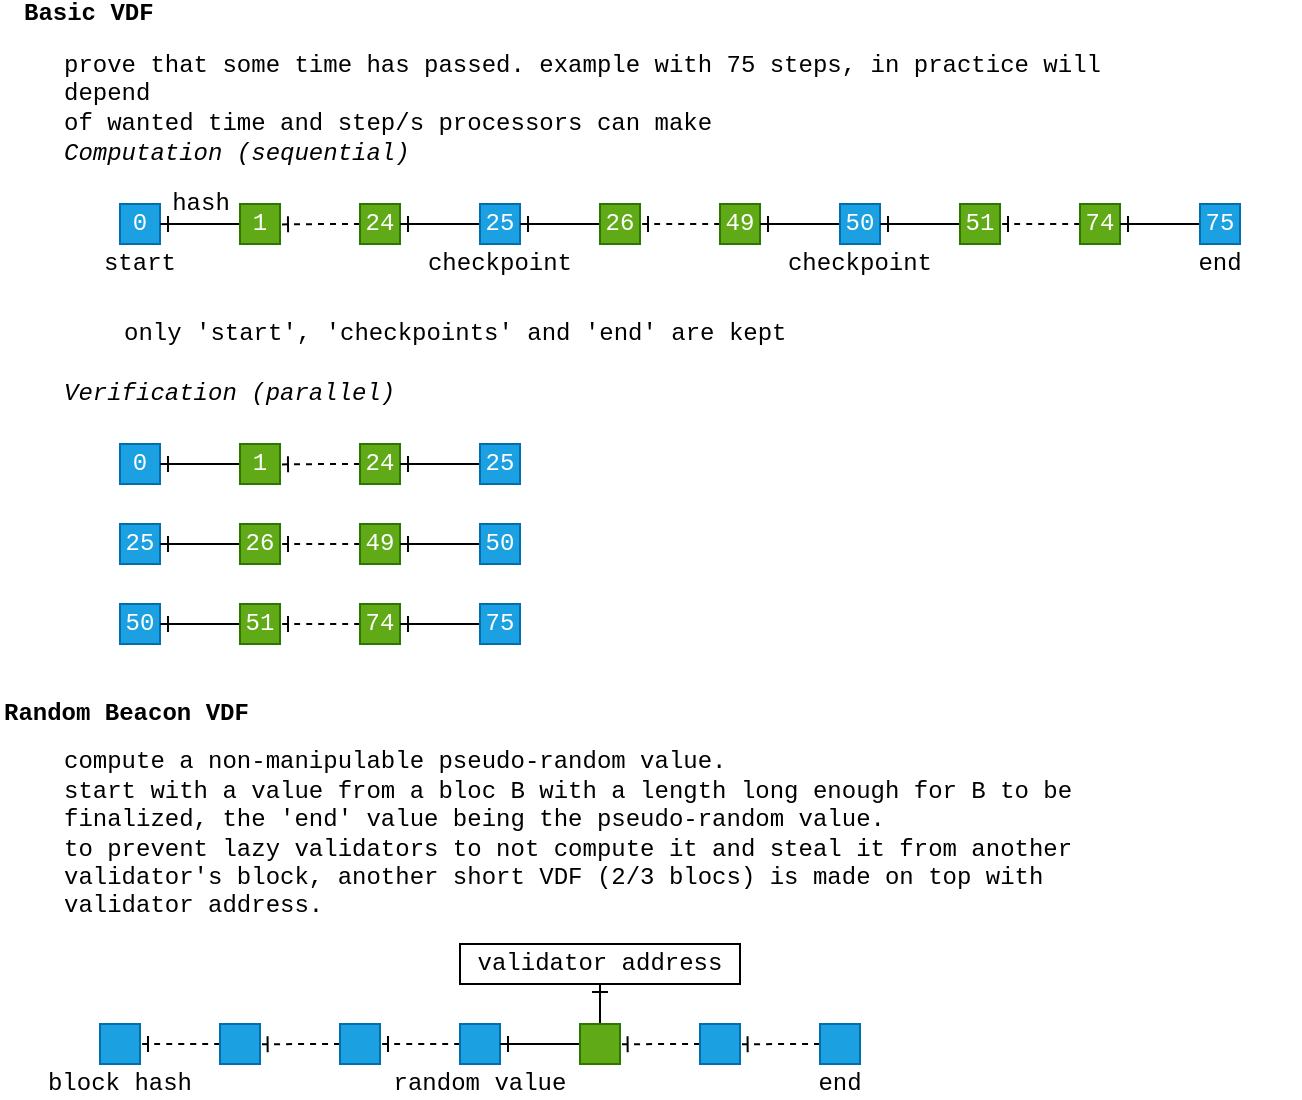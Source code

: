 <mxfile version="11.1.4" type="device"><diagram id="0IkJBYRySRhvZSqB7G8I" name="Page-1"><mxGraphModel dx="1124" dy="637" grid="1" gridSize="5" guides="1" tooltips="1" connect="1" arrows="1" fold="1" page="1" pageScale="1" pageWidth="3300" pageHeight="4681" math="0" shadow="0"><root><mxCell id="0"/><mxCell id="1" parent="0"/><mxCell id="L1woysDf4_F1mEpqBAu_-1" value="Basic VDF" style="text;html=1;strokeColor=none;fillColor=none;align=left;verticalAlign=middle;whiteSpace=wrap;rounded=0;fontFamily=Courier New;fontStyle=1" vertex="1" parent="1"><mxGeometry x="40" y="30" width="220" height="10" as="geometry"/></mxCell><mxCell id="L1woysDf4_F1mEpqBAu_-2" value="0" style="rounded=0;whiteSpace=wrap;html=1;fontFamily=Courier New;align=center;fillColor=#1ba1e2;strokeColor=#006EAF;fontColor=#ffffff;" vertex="1" parent="1"><mxGeometry x="90" y="130" width="20" height="20" as="geometry"/></mxCell><mxCell id="L1woysDf4_F1mEpqBAu_-4" style="edgeStyle=orthogonalEdgeStyle;orthogonalLoop=1;jettySize=auto;html=1;exitX=0;exitY=0.5;exitDx=0;exitDy=0;entryX=1;entryY=0.5;entryDx=0;entryDy=0;fontFamily=Courier New;endArrow=ERone;endFill=0;curved=1;" edge="1" parent="1" source="L1woysDf4_F1mEpqBAu_-3" target="L1woysDf4_F1mEpqBAu_-2"><mxGeometry relative="1" as="geometry"/></mxCell><mxCell id="L1woysDf4_F1mEpqBAu_-5" value="hash" style="text;html=1;resizable=0;points=[];align=center;verticalAlign=middle;labelBackgroundColor=none;fontFamily=Courier New;" vertex="1" connectable="0" parent="L1woysDf4_F1mEpqBAu_-4"><mxGeometry x="0.2" y="-1" relative="1" as="geometry"><mxPoint x="4" y="-9" as="offset"/></mxGeometry></mxCell><mxCell id="L1woysDf4_F1mEpqBAu_-3" value="1" style="rounded=0;whiteSpace=wrap;html=1;fontFamily=Courier New;align=center;fillColor=#60a917;strokeColor=#2D7600;fontColor=#ffffff;" vertex="1" parent="1"><mxGeometry x="150" y="130" width="20" height="20" as="geometry"/></mxCell><mxCell id="L1woysDf4_F1mEpqBAu_-10" style="edgeStyle=orthogonalEdgeStyle;curved=1;orthogonalLoop=1;jettySize=auto;html=1;exitX=0;exitY=0.5;exitDx=0;exitDy=0;entryX=1;entryY=0.5;entryDx=0;entryDy=0;endArrow=ERone;endFill=0;fontFamily=Courier New;dashed=1;" edge="1" parent="1" source="L1woysDf4_F1mEpqBAu_-9"><mxGeometry relative="1" as="geometry"><mxPoint x="170" y="140.2" as="targetPoint"/></mxGeometry></mxCell><mxCell id="L1woysDf4_F1mEpqBAu_-9" value="24" style="rounded=0;whiteSpace=wrap;html=1;fontFamily=Courier New;align=center;fillColor=#60a917;strokeColor=#2D7600;fontColor=#ffffff;" vertex="1" parent="1"><mxGeometry x="210" y="130" width="20" height="20" as="geometry"/></mxCell><mxCell id="L1woysDf4_F1mEpqBAu_-14" style="edgeStyle=orthogonalEdgeStyle;curved=1;orthogonalLoop=1;jettySize=auto;html=1;exitX=0;exitY=0.5;exitDx=0;exitDy=0;entryX=1;entryY=0.5;entryDx=0;entryDy=0;endArrow=ERone;endFill=0;fontFamily=Courier New;" edge="1" parent="1" source="L1woysDf4_F1mEpqBAu_-11" target="L1woysDf4_F1mEpqBAu_-9"><mxGeometry relative="1" as="geometry"/></mxCell><mxCell id="L1woysDf4_F1mEpqBAu_-11" value="25" style="rounded=0;whiteSpace=wrap;html=1;fontFamily=Courier New;align=center;fillColor=#1ba1e2;strokeColor=#006EAF;fontColor=#ffffff;" vertex="1" parent="1"><mxGeometry x="270" y="130" width="20" height="20" as="geometry"/></mxCell><mxCell id="L1woysDf4_F1mEpqBAu_-12" value="start" style="text;html=1;strokeColor=none;fillColor=none;align=center;verticalAlign=middle;whiteSpace=wrap;rounded=0;labelBackgroundColor=none;fontFamily=Courier New;" vertex="1" parent="1"><mxGeometry x="80" y="155" width="40" height="10" as="geometry"/></mxCell><mxCell id="L1woysDf4_F1mEpqBAu_-13" value="checkpoint" style="text;html=1;strokeColor=none;fillColor=none;align=center;verticalAlign=middle;whiteSpace=wrap;rounded=0;labelBackgroundColor=none;fontFamily=Courier New;" vertex="1" parent="1"><mxGeometry x="240" y="155" width="80" height="10" as="geometry"/></mxCell><mxCell id="L1woysDf4_F1mEpqBAu_-16" style="edgeStyle=orthogonalEdgeStyle;curved=1;orthogonalLoop=1;jettySize=auto;html=1;exitX=0;exitY=0.5;exitDx=0;exitDy=0;entryX=1;entryY=0.5;entryDx=0;entryDy=0;endArrow=ERone;endFill=0;fontFamily=Courier New;" edge="1" parent="1" source="L1woysDf4_F1mEpqBAu_-15" target="L1woysDf4_F1mEpqBAu_-11"><mxGeometry relative="1" as="geometry"/></mxCell><mxCell id="L1woysDf4_F1mEpqBAu_-15" value="26" style="rounded=0;whiteSpace=wrap;html=1;fontFamily=Courier New;align=center;fillColor=#60a917;strokeColor=#2D7600;fontColor=#ffffff;" vertex="1" parent="1"><mxGeometry x="330" y="130" width="20" height="20" as="geometry"/></mxCell><mxCell id="L1woysDf4_F1mEpqBAu_-17" style="edgeStyle=orthogonalEdgeStyle;curved=1;orthogonalLoop=1;jettySize=auto;html=1;exitX=0;exitY=0.5;exitDx=0;exitDy=0;entryX=1;entryY=0.5;entryDx=0;entryDy=0;endArrow=ERone;endFill=0;fontFamily=Courier New;dashed=1;" edge="1" source="L1woysDf4_F1mEpqBAu_-18" parent="1" target="L1woysDf4_F1mEpqBAu_-15"><mxGeometry relative="1" as="geometry"><mxPoint x="350" y="140" as="targetPoint"/></mxGeometry></mxCell><mxCell id="L1woysDf4_F1mEpqBAu_-18" value="49" style="rounded=0;whiteSpace=wrap;html=1;fontFamily=Courier New;align=center;fillColor=#60a917;strokeColor=#2D7600;fontColor=#ffffff;" vertex="1" parent="1"><mxGeometry x="390" y="130" width="20" height="20" as="geometry"/></mxCell><mxCell id="L1woysDf4_F1mEpqBAu_-19" style="edgeStyle=orthogonalEdgeStyle;curved=1;orthogonalLoop=1;jettySize=auto;html=1;exitX=0;exitY=0.5;exitDx=0;exitDy=0;entryX=1;entryY=0.5;entryDx=0;entryDy=0;endArrow=ERone;endFill=0;fontFamily=Courier New;" edge="1" source="L1woysDf4_F1mEpqBAu_-20" target="L1woysDf4_F1mEpqBAu_-18" parent="1"><mxGeometry relative="1" as="geometry"/></mxCell><mxCell id="L1woysDf4_F1mEpqBAu_-20" value="50" style="rounded=0;whiteSpace=wrap;html=1;fontFamily=Courier New;align=center;fillColor=#1ba1e2;strokeColor=#006EAF;fontColor=#ffffff;" vertex="1" parent="1"><mxGeometry x="450" y="130" width="20" height="20" as="geometry"/></mxCell><mxCell id="L1woysDf4_F1mEpqBAu_-21" style="edgeStyle=orthogonalEdgeStyle;curved=1;orthogonalLoop=1;jettySize=auto;html=1;exitX=0;exitY=0.5;exitDx=0;exitDy=0;entryX=1;entryY=0.5;entryDx=0;entryDy=0;endArrow=ERone;endFill=0;fontFamily=Courier New;" edge="1" source="L1woysDf4_F1mEpqBAu_-22" parent="1"><mxGeometry relative="1" as="geometry"><mxPoint x="470" y="140" as="targetPoint"/></mxGeometry></mxCell><mxCell id="L1woysDf4_F1mEpqBAu_-22" value="51" style="rounded=0;whiteSpace=wrap;html=1;fontFamily=Courier New;align=center;fillColor=#60a917;strokeColor=#2D7600;fontColor=#ffffff;" vertex="1" parent="1"><mxGeometry x="510" y="130" width="20" height="20" as="geometry"/></mxCell><mxCell id="L1woysDf4_F1mEpqBAu_-23" style="edgeStyle=orthogonalEdgeStyle;curved=1;orthogonalLoop=1;jettySize=auto;html=1;exitX=0;exitY=0.5;exitDx=0;exitDy=0;entryX=1;entryY=0.5;entryDx=0;entryDy=0;endArrow=ERone;endFill=0;fontFamily=Courier New;dashed=1;" edge="1" source="L1woysDf4_F1mEpqBAu_-24" target="L1woysDf4_F1mEpqBAu_-22" parent="1"><mxGeometry relative="1" as="geometry"><mxPoint x="530" y="140" as="targetPoint"/></mxGeometry></mxCell><mxCell id="L1woysDf4_F1mEpqBAu_-24" value="74" style="rounded=0;whiteSpace=wrap;html=1;fontFamily=Courier New;align=center;fillColor=#60a917;strokeColor=#2D7600;fontColor=#ffffff;" vertex="1" parent="1"><mxGeometry x="570" y="130" width="20" height="20" as="geometry"/></mxCell><mxCell id="L1woysDf4_F1mEpqBAu_-25" style="edgeStyle=orthogonalEdgeStyle;curved=1;orthogonalLoop=1;jettySize=auto;html=1;exitX=0;exitY=0.5;exitDx=0;exitDy=0;entryX=1;entryY=0.5;entryDx=0;entryDy=0;endArrow=ERone;endFill=0;fontFamily=Courier New;" edge="1" source="L1woysDf4_F1mEpqBAu_-26" target="L1woysDf4_F1mEpqBAu_-24" parent="1"><mxGeometry relative="1" as="geometry"/></mxCell><mxCell id="L1woysDf4_F1mEpqBAu_-26" value="75" style="rounded=0;whiteSpace=wrap;html=1;fontFamily=Courier New;align=center;fillColor=#1ba1e2;strokeColor=#006EAF;fontColor=#ffffff;" vertex="1" parent="1"><mxGeometry x="630" y="130" width="20" height="20" as="geometry"/></mxCell><mxCell id="L1woysDf4_F1mEpqBAu_-27" value="checkpoint" style="text;html=1;strokeColor=none;fillColor=none;align=center;verticalAlign=middle;whiteSpace=wrap;rounded=0;labelBackgroundColor=none;fontFamily=Courier New;" vertex="1" parent="1"><mxGeometry x="420" y="155" width="80" height="10" as="geometry"/></mxCell><mxCell id="L1woysDf4_F1mEpqBAu_-28" value="end" style="text;html=1;strokeColor=none;fillColor=none;align=center;verticalAlign=middle;whiteSpace=wrap;rounded=0;labelBackgroundColor=none;fontFamily=Courier New;" vertex="1" parent="1"><mxGeometry x="600" y="155" width="80" height="10" as="geometry"/></mxCell><mxCell id="L1woysDf4_F1mEpqBAu_-29" value="Computation (sequential)" style="text;html=1;strokeColor=none;fillColor=none;align=left;verticalAlign=middle;whiteSpace=wrap;rounded=0;fontFamily=Courier New;fontStyle=2" vertex="1" parent="1"><mxGeometry x="60" y="100" width="200" height="10" as="geometry"/></mxCell><mxCell id="L1woysDf4_F1mEpqBAu_-30" value="Verification (parallel)" style="text;html=1;strokeColor=none;fillColor=none;align=left;verticalAlign=middle;whiteSpace=wrap;rounded=0;fontFamily=Courier New;fontStyle=2" vertex="1" parent="1"><mxGeometry x="60" y="220" width="200" height="10" as="geometry"/></mxCell><mxCell id="L1woysDf4_F1mEpqBAu_-31" value="0" style="rounded=0;whiteSpace=wrap;html=1;fontFamily=Courier New;align=center;fillColor=#1ba1e2;strokeColor=#006EAF;fontColor=#ffffff;" vertex="1" parent="1"><mxGeometry x="90" y="250" width="20" height="20" as="geometry"/></mxCell><mxCell id="L1woysDf4_F1mEpqBAu_-32" style="edgeStyle=orthogonalEdgeStyle;orthogonalLoop=1;jettySize=auto;html=1;exitX=0;exitY=0.5;exitDx=0;exitDy=0;entryX=1;entryY=0.5;entryDx=0;entryDy=0;fontFamily=Courier New;endArrow=ERone;endFill=0;curved=1;" edge="1" source="L1woysDf4_F1mEpqBAu_-34" target="L1woysDf4_F1mEpqBAu_-31" parent="1"><mxGeometry relative="1" as="geometry"/></mxCell><mxCell id="L1woysDf4_F1mEpqBAu_-34" value="1" style="rounded=0;whiteSpace=wrap;html=1;fontFamily=Courier New;align=center;fillColor=#60a917;strokeColor=#2D7600;fontColor=#ffffff;" vertex="1" parent="1"><mxGeometry x="150" y="250" width="20" height="20" as="geometry"/></mxCell><mxCell id="L1woysDf4_F1mEpqBAu_-35" style="edgeStyle=orthogonalEdgeStyle;curved=1;orthogonalLoop=1;jettySize=auto;html=1;exitX=0;exitY=0.5;exitDx=0;exitDy=0;entryX=1;entryY=0.5;entryDx=0;entryDy=0;endArrow=ERone;endFill=0;fontFamily=Courier New;dashed=1;" edge="1" source="L1woysDf4_F1mEpqBAu_-36" parent="1"><mxGeometry relative="1" as="geometry"><mxPoint x="170" y="260.2" as="targetPoint"/></mxGeometry></mxCell><mxCell id="L1woysDf4_F1mEpqBAu_-36" value="24" style="rounded=0;whiteSpace=wrap;html=1;fontFamily=Courier New;align=center;fillColor=#60a917;strokeColor=#2D7600;fontColor=#ffffff;" vertex="1" parent="1"><mxGeometry x="210" y="250" width="20" height="20" as="geometry"/></mxCell><mxCell id="L1woysDf4_F1mEpqBAu_-37" style="edgeStyle=orthogonalEdgeStyle;curved=1;orthogonalLoop=1;jettySize=auto;html=1;exitX=0;exitY=0.5;exitDx=0;exitDy=0;entryX=1;entryY=0.5;entryDx=0;entryDy=0;endArrow=ERone;endFill=0;fontFamily=Courier New;" edge="1" source="L1woysDf4_F1mEpqBAu_-38" target="L1woysDf4_F1mEpqBAu_-36" parent="1"><mxGeometry relative="1" as="geometry"/></mxCell><mxCell id="L1woysDf4_F1mEpqBAu_-38" value="25" style="rounded=0;whiteSpace=wrap;html=1;fontFamily=Courier New;align=center;fillColor=#1ba1e2;strokeColor=#006EAF;fontColor=#ffffff;" vertex="1" parent="1"><mxGeometry x="270" y="250" width="20" height="20" as="geometry"/></mxCell><mxCell id="L1woysDf4_F1mEpqBAu_-41" value="25" style="rounded=0;whiteSpace=wrap;html=1;fontFamily=Courier New;align=center;fillColor=#1ba1e2;strokeColor=#006EAF;fontColor=#ffffff;" vertex="1" parent="1"><mxGeometry x="90" y="290" width="20" height="20" as="geometry"/></mxCell><mxCell id="L1woysDf4_F1mEpqBAu_-42" style="edgeStyle=orthogonalEdgeStyle;curved=1;orthogonalLoop=1;jettySize=auto;html=1;exitX=0;exitY=0.5;exitDx=0;exitDy=0;entryX=1;entryY=0.5;entryDx=0;entryDy=0;endArrow=ERone;endFill=0;fontFamily=Courier New;" edge="1" source="L1woysDf4_F1mEpqBAu_-43" target="L1woysDf4_F1mEpqBAu_-41" parent="1"><mxGeometry relative="1" as="geometry"/></mxCell><mxCell id="L1woysDf4_F1mEpqBAu_-43" value="26" style="rounded=0;whiteSpace=wrap;html=1;fontFamily=Courier New;align=center;fillColor=#60a917;strokeColor=#2D7600;fontColor=#ffffff;" vertex="1" parent="1"><mxGeometry x="150" y="290" width="20" height="20" as="geometry"/></mxCell><mxCell id="L1woysDf4_F1mEpqBAu_-44" style="edgeStyle=orthogonalEdgeStyle;curved=1;orthogonalLoop=1;jettySize=auto;html=1;exitX=0;exitY=0.5;exitDx=0;exitDy=0;entryX=1;entryY=0.5;entryDx=0;entryDy=0;endArrow=ERone;endFill=0;fontFamily=Courier New;dashed=1;" edge="1" source="L1woysDf4_F1mEpqBAu_-45" target="L1woysDf4_F1mEpqBAu_-43" parent="1"><mxGeometry relative="1" as="geometry"><mxPoint x="170" y="300" as="targetPoint"/></mxGeometry></mxCell><mxCell id="L1woysDf4_F1mEpqBAu_-45" value="49" style="rounded=0;whiteSpace=wrap;html=1;fontFamily=Courier New;align=center;fillColor=#60a917;strokeColor=#2D7600;fontColor=#ffffff;" vertex="1" parent="1"><mxGeometry x="210" y="290" width="20" height="20" as="geometry"/></mxCell><mxCell id="L1woysDf4_F1mEpqBAu_-46" style="edgeStyle=orthogonalEdgeStyle;curved=1;orthogonalLoop=1;jettySize=auto;html=1;exitX=0;exitY=0.5;exitDx=0;exitDy=0;entryX=1;entryY=0.5;entryDx=0;entryDy=0;endArrow=ERone;endFill=0;fontFamily=Courier New;" edge="1" source="L1woysDf4_F1mEpqBAu_-47" target="L1woysDf4_F1mEpqBAu_-45" parent="1"><mxGeometry relative="1" as="geometry"/></mxCell><mxCell id="L1woysDf4_F1mEpqBAu_-47" value="50" style="rounded=0;whiteSpace=wrap;html=1;fontFamily=Courier New;align=center;fillColor=#1ba1e2;strokeColor=#006EAF;fontColor=#ffffff;" vertex="1" parent="1"><mxGeometry x="270" y="290" width="20" height="20" as="geometry"/></mxCell><mxCell id="L1woysDf4_F1mEpqBAu_-48" value="50" style="rounded=0;whiteSpace=wrap;html=1;fontFamily=Courier New;align=center;fillColor=#1ba1e2;strokeColor=#006EAF;fontColor=#ffffff;" vertex="1" parent="1"><mxGeometry x="90" y="330" width="20" height="20" as="geometry"/></mxCell><mxCell id="L1woysDf4_F1mEpqBAu_-49" style="edgeStyle=orthogonalEdgeStyle;curved=1;orthogonalLoop=1;jettySize=auto;html=1;exitX=0;exitY=0.5;exitDx=0;exitDy=0;entryX=1;entryY=0.5;entryDx=0;entryDy=0;endArrow=ERone;endFill=0;fontFamily=Courier New;" edge="1" source="L1woysDf4_F1mEpqBAu_-50" parent="1"><mxGeometry relative="1" as="geometry"><mxPoint x="110" y="340" as="targetPoint"/></mxGeometry></mxCell><mxCell id="L1woysDf4_F1mEpqBAu_-50" value="51" style="rounded=0;whiteSpace=wrap;html=1;fontFamily=Courier New;align=center;fillColor=#60a917;strokeColor=#2D7600;fontColor=#ffffff;" vertex="1" parent="1"><mxGeometry x="150" y="330" width="20" height="20" as="geometry"/></mxCell><mxCell id="L1woysDf4_F1mEpqBAu_-51" style="edgeStyle=orthogonalEdgeStyle;curved=1;orthogonalLoop=1;jettySize=auto;html=1;exitX=0;exitY=0.5;exitDx=0;exitDy=0;entryX=1;entryY=0.5;entryDx=0;entryDy=0;endArrow=ERone;endFill=0;fontFamily=Courier New;dashed=1;" edge="1" source="L1woysDf4_F1mEpqBAu_-52" target="L1woysDf4_F1mEpqBAu_-50" parent="1"><mxGeometry relative="1" as="geometry"><mxPoint x="170" y="340" as="targetPoint"/></mxGeometry></mxCell><mxCell id="L1woysDf4_F1mEpqBAu_-52" value="74" style="rounded=0;whiteSpace=wrap;html=1;fontFamily=Courier New;align=center;fillColor=#60a917;strokeColor=#2D7600;fontColor=#ffffff;" vertex="1" parent="1"><mxGeometry x="210" y="330" width="20" height="20" as="geometry"/></mxCell><mxCell id="L1woysDf4_F1mEpqBAu_-53" style="edgeStyle=orthogonalEdgeStyle;curved=1;orthogonalLoop=1;jettySize=auto;html=1;exitX=0;exitY=0.5;exitDx=0;exitDy=0;entryX=1;entryY=0.5;entryDx=0;entryDy=0;endArrow=ERone;endFill=0;fontFamily=Courier New;" edge="1" source="L1woysDf4_F1mEpqBAu_-54" target="L1woysDf4_F1mEpqBAu_-52" parent="1"><mxGeometry relative="1" as="geometry"/></mxCell><mxCell id="L1woysDf4_F1mEpqBAu_-54" value="75" style="rounded=0;whiteSpace=wrap;html=1;fontFamily=Courier New;align=center;fillColor=#1ba1e2;strokeColor=#006EAF;fontColor=#ffffff;" vertex="1" parent="1"><mxGeometry x="270" y="330" width="20" height="20" as="geometry"/></mxCell><mxCell id="L1woysDf4_F1mEpqBAu_-55" value="Random Beacon VDF" style="text;html=1;strokeColor=none;fillColor=none;align=left;verticalAlign=middle;whiteSpace=wrap;rounded=0;fontFamily=Courier New;fontStyle=1" vertex="1" parent="1"><mxGeometry x="30" y="380" width="220" height="10" as="geometry"/></mxCell><mxCell id="L1woysDf4_F1mEpqBAu_-56" value="only 'start', 'checkpoints' and 'end' are kept" style="text;html=1;strokeColor=none;fillColor=none;align=left;verticalAlign=middle;whiteSpace=wrap;rounded=0;fontFamily=Courier New;fontStyle=0" vertex="1" parent="1"><mxGeometry x="90" y="190" width="535" height="10" as="geometry"/></mxCell><mxCell id="L1woysDf4_F1mEpqBAu_-57" value="prove that some time has passed. example with 75 steps, in practice will depend&lt;br&gt;of wanted time and step/s processors can make" style="text;html=1;strokeColor=none;fillColor=none;align=left;verticalAlign=middle;whiteSpace=wrap;rounded=0;fontFamily=Courier New;fontStyle=0" vertex="1" parent="1"><mxGeometry x="60" y="60" width="535" height="30" as="geometry"/></mxCell><mxCell id="L1woysDf4_F1mEpqBAu_-58" value="&lt;div&gt;compute a non-manipulable pseudo-random value.&lt;/div&gt;&lt;div&gt;start with a value from a bloc B with a length long enough for B to be&lt;br&gt;finalized, the 'end' value being the pseudo-random value.&lt;br&gt;to prevent lazy validators to not compute it and steal it from another validator's block, another short VDF (2/3 blocs) is made on top with validator address.&lt;br&gt;&lt;/div&gt;" style="text;html=1;strokeColor=none;fillColor=none;align=left;verticalAlign=middle;whiteSpace=wrap;rounded=0;fontFamily=Courier New;fontStyle=0" vertex="1" parent="1"><mxGeometry x="60" y="400" width="535" height="90" as="geometry"/></mxCell><mxCell id="L1woysDf4_F1mEpqBAu_-72" value="" style="rounded=0;whiteSpace=wrap;html=1;fontFamily=Courier New;align=center;fillColor=#1ba1e2;strokeColor=#006EAF;fontColor=#ffffff;" vertex="1" parent="1"><mxGeometry x="80" y="540" width="20" height="20" as="geometry"/></mxCell><mxCell id="L1woysDf4_F1mEpqBAu_-73" style="edgeStyle=orthogonalEdgeStyle;orthogonalLoop=1;jettySize=auto;html=1;exitX=0;exitY=0.5;exitDx=0;exitDy=0;entryX=1;entryY=0.5;entryDx=0;entryDy=0;fontFamily=Courier New;endArrow=ERone;endFill=0;curved=1;dashed=1;" edge="1" parent="1" source="L1woysDf4_F1mEpqBAu_-74" target="L1woysDf4_F1mEpqBAu_-72"><mxGeometry relative="1" as="geometry"/></mxCell><mxCell id="L1woysDf4_F1mEpqBAu_-74" value="" style="rounded=0;whiteSpace=wrap;html=1;fontFamily=Courier New;align=center;fillColor=#1ba1e2;strokeColor=#006EAF;fontColor=#ffffff;" vertex="1" parent="1"><mxGeometry x="140" y="540" width="20" height="20" as="geometry"/></mxCell><mxCell id="L1woysDf4_F1mEpqBAu_-75" style="edgeStyle=orthogonalEdgeStyle;curved=1;orthogonalLoop=1;jettySize=auto;html=1;exitX=0;exitY=0.5;exitDx=0;exitDy=0;entryX=1;entryY=0.5;entryDx=0;entryDy=0;endArrow=ERone;endFill=0;fontFamily=Courier New;dashed=1;" edge="1" parent="1" source="L1woysDf4_F1mEpqBAu_-76"><mxGeometry relative="1" as="geometry"><mxPoint x="159.81" y="550.143" as="targetPoint"/></mxGeometry></mxCell><mxCell id="L1woysDf4_F1mEpqBAu_-76" value="" style="rounded=0;whiteSpace=wrap;html=1;fontFamily=Courier New;align=center;fillColor=#1ba1e2;strokeColor=#006EAF;fontColor=#ffffff;" vertex="1" parent="1"><mxGeometry x="200" y="540" width="20" height="20" as="geometry"/></mxCell><mxCell id="L1woysDf4_F1mEpqBAu_-77" style="edgeStyle=orthogonalEdgeStyle;curved=1;orthogonalLoop=1;jettySize=auto;html=1;exitX=0;exitY=0.5;exitDx=0;exitDy=0;entryX=1;entryY=0.5;entryDx=0;entryDy=0;endArrow=ERone;endFill=0;fontFamily=Courier New;dashed=1;" edge="1" parent="1" source="L1woysDf4_F1mEpqBAu_-78" target="L1woysDf4_F1mEpqBAu_-76"><mxGeometry relative="1" as="geometry"/></mxCell><mxCell id="L1woysDf4_F1mEpqBAu_-78" value="" style="rounded=0;whiteSpace=wrap;html=1;fontFamily=Courier New;align=center;fillColor=#1ba1e2;strokeColor=#006EAF;fontColor=#ffffff;" vertex="1" parent="1"><mxGeometry x="260" y="540" width="20" height="20" as="geometry"/></mxCell><mxCell id="L1woysDf4_F1mEpqBAu_-79" value="block hash" style="text;html=1;strokeColor=none;fillColor=none;align=center;verticalAlign=middle;whiteSpace=wrap;rounded=0;labelBackgroundColor=none;fontFamily=Courier New;" vertex="1" parent="1"><mxGeometry x="40" y="565" width="100" height="10" as="geometry"/></mxCell><mxCell id="L1woysDf4_F1mEpqBAu_-80" value="random value" style="text;html=1;strokeColor=none;fillColor=none;align=center;verticalAlign=middle;whiteSpace=wrap;rounded=0;labelBackgroundColor=none;fontFamily=Courier New;" vertex="1" parent="1"><mxGeometry x="220" y="565" width="100" height="10" as="geometry"/></mxCell><mxCell id="L1woysDf4_F1mEpqBAu_-81" style="edgeStyle=orthogonalEdgeStyle;orthogonalLoop=1;jettySize=auto;html=1;exitX=0;exitY=0.5;exitDx=0;exitDy=0;entryX=1;entryY=0.5;entryDx=0;entryDy=0;fontFamily=Courier New;endArrow=ERone;endFill=0;curved=1;dashed=1;" edge="1" source="L1woysDf4_F1mEpqBAu_-82" parent="1"><mxGeometry relative="1" as="geometry"><mxPoint x="339.81" y="550.143" as="targetPoint"/></mxGeometry></mxCell><mxCell id="L1woysDf4_F1mEpqBAu_-82" value="" style="rounded=0;whiteSpace=wrap;html=1;fontFamily=Courier New;align=center;fillColor=#1ba1e2;strokeColor=#006EAF;fontColor=#ffffff;" vertex="1" parent="1"><mxGeometry x="380" y="540" width="20" height="20" as="geometry"/></mxCell><mxCell id="L1woysDf4_F1mEpqBAu_-83" style="edgeStyle=orthogonalEdgeStyle;curved=1;orthogonalLoop=1;jettySize=auto;html=1;exitX=0;exitY=0.5;exitDx=0;exitDy=0;entryX=1;entryY=0.5;entryDx=0;entryDy=0;endArrow=ERone;endFill=0;fontFamily=Courier New;dashed=1;" edge="1" source="L1woysDf4_F1mEpqBAu_-84" parent="1"><mxGeometry relative="1" as="geometry"><mxPoint x="399.81" y="550.143" as="targetPoint"/></mxGeometry></mxCell><mxCell id="L1woysDf4_F1mEpqBAu_-84" value="" style="rounded=0;whiteSpace=wrap;html=1;fontFamily=Courier New;align=center;fillColor=#1ba1e2;strokeColor=#006EAF;fontColor=#ffffff;" vertex="1" parent="1"><mxGeometry x="440" y="540" width="20" height="20" as="geometry"/></mxCell><mxCell id="L1woysDf4_F1mEpqBAu_-85" style="edgeStyle=orthogonalEdgeStyle;orthogonalLoop=1;jettySize=auto;html=1;exitX=0;exitY=0.5;exitDx=0;exitDy=0;fontFamily=Courier New;endArrow=ERone;endFill=0;curved=1;" edge="1" source="L1woysDf4_F1mEpqBAu_-86" parent="1"><mxGeometry relative="1" as="geometry"><mxPoint x="280" y="550" as="targetPoint"/></mxGeometry></mxCell><mxCell id="L1woysDf4_F1mEpqBAu_-88" style="edgeStyle=orthogonalEdgeStyle;curved=1;orthogonalLoop=1;jettySize=auto;html=1;exitX=0.5;exitY=0;exitDx=0;exitDy=0;entryX=0.5;entryY=1;entryDx=0;entryDy=0;endArrow=ERone;endFill=0;fontFamily=Courier New;" edge="1" parent="1" source="L1woysDf4_F1mEpqBAu_-86" target="L1woysDf4_F1mEpqBAu_-87"><mxGeometry relative="1" as="geometry"/></mxCell><mxCell id="L1woysDf4_F1mEpqBAu_-86" value="" style="rounded=0;whiteSpace=wrap;html=1;fontFamily=Courier New;align=center;fillColor=#60a917;strokeColor=#2D7600;fontColor=#ffffff;" vertex="1" parent="1"><mxGeometry x="320" y="540" width="20" height="20" as="geometry"/></mxCell><mxCell id="L1woysDf4_F1mEpqBAu_-87" value="validator address" style="rounded=0;whiteSpace=wrap;html=1;fontFamily=Courier New;align=center;" vertex="1" parent="1"><mxGeometry x="260" y="500" width="140" height="20" as="geometry"/></mxCell><mxCell id="L1woysDf4_F1mEpqBAu_-89" value="end" style="text;html=1;strokeColor=none;fillColor=none;align=center;verticalAlign=middle;whiteSpace=wrap;rounded=0;labelBackgroundColor=none;fontFamily=Courier New;" vertex="1" parent="1"><mxGeometry x="400" y="565" width="100" height="10" as="geometry"/></mxCell></root></mxGraphModel></diagram></mxfile>